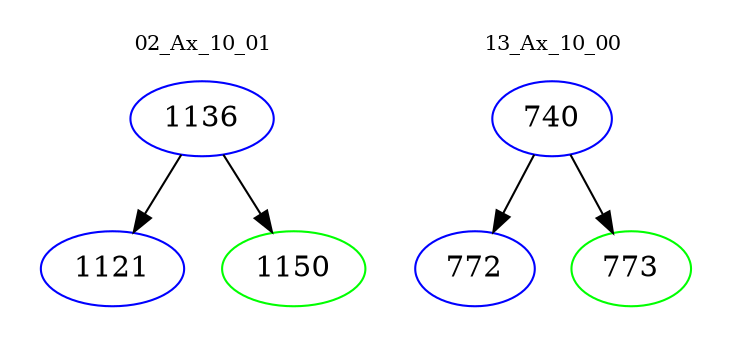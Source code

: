 digraph{
subgraph cluster_0 {
color = white
label = "02_Ax_10_01";
fontsize=10;
T0_1136 [label="1136", color="blue"]
T0_1136 -> T0_1121 [color="black"]
T0_1121 [label="1121", color="blue"]
T0_1136 -> T0_1150 [color="black"]
T0_1150 [label="1150", color="green"]
}
subgraph cluster_1 {
color = white
label = "13_Ax_10_00";
fontsize=10;
T1_740 [label="740", color="blue"]
T1_740 -> T1_772 [color="black"]
T1_772 [label="772", color="blue"]
T1_740 -> T1_773 [color="black"]
T1_773 [label="773", color="green"]
}
}
